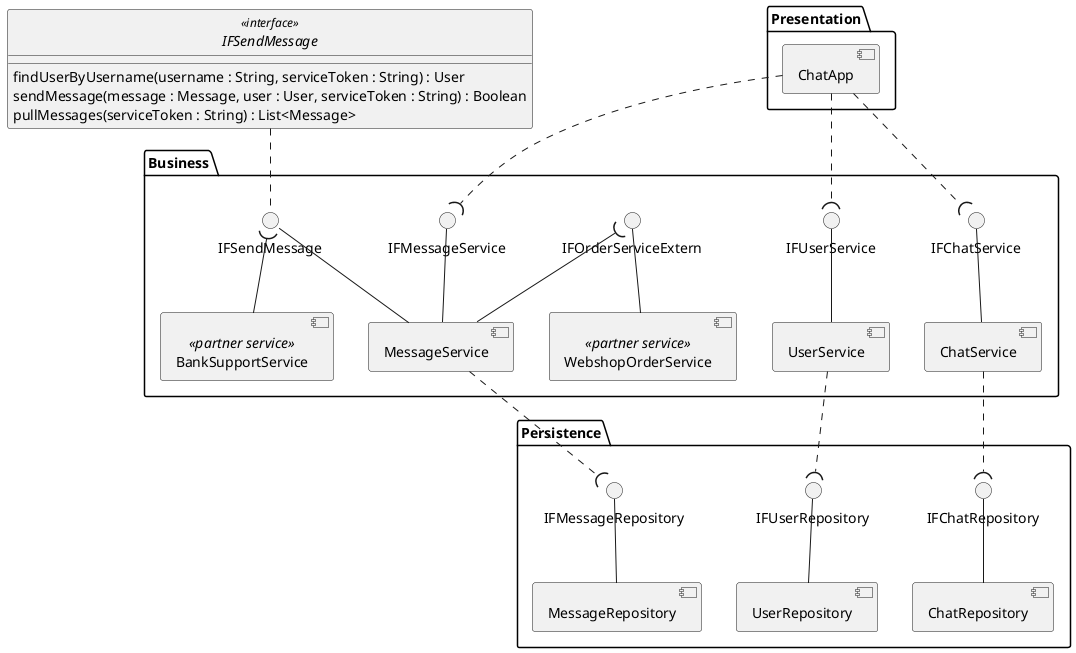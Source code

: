@startuml chat-component
allow_mixing
skinparam monochrome true
hide circle
' Presentation Layer
package "Presentation" {
    component ChatApp
}

' Busines (Logic) Layer
package "Business" {
    component UserService
    component ChatService
    component MessageService
    () IFUserService
    () IFChatService
    () IFMessageService
    () "IFSendMessage" as IFSendMessageLolli
    UserService    -up- IFUserService
    ChatService    -up- IFChatService
    MessageService -up- IFMessageService
    MessageService -up- IFSendMessageLolli

    component WebshopOrderService <<partner service>>
    () IFOrderServiceExtern
    WebshopOrderService -up- IFOrderServiceExtern
    MessageService -up-( IFOrderServiceExtern

    component BankSupportService <<partner service>>
    BankSupportService -up-( IFSendMessageLolli
}

' Persistence Layer
package "Persistence" {
    component UserRepository
    component ChatRepository
    component MessageRepository
    () IFUserRepository
    () IFChatRepository
    () IFMessageRepository
    UserRepository    -up- IFUserRepository
    ChatRepository    -up- IFChatRepository
    MessageRepository -up- IFMessageRepository
}

interface IFSendMessage <<interface>> {
    findUserByUsername(username : String, serviceToken : String) : User
    sendMessage(message : Message, user : User, serviceToken : String) : Boolean
    pullMessages(serviceToken : String) : List<Message>
}

IFSendMessageLolli .up. IFSendMessage

' Connect presentation layer to busines layer
ChatApp .down.( IFUserService
ChatApp .down.( IFChatService
ChatApp .down.( IFMessageService

' Connect business layer to persistence layer
UserService .down.( IFUserRepository
ChatService .down.( IFChatRepository
MessageService .down.( IFMessageRepository
@enduml
